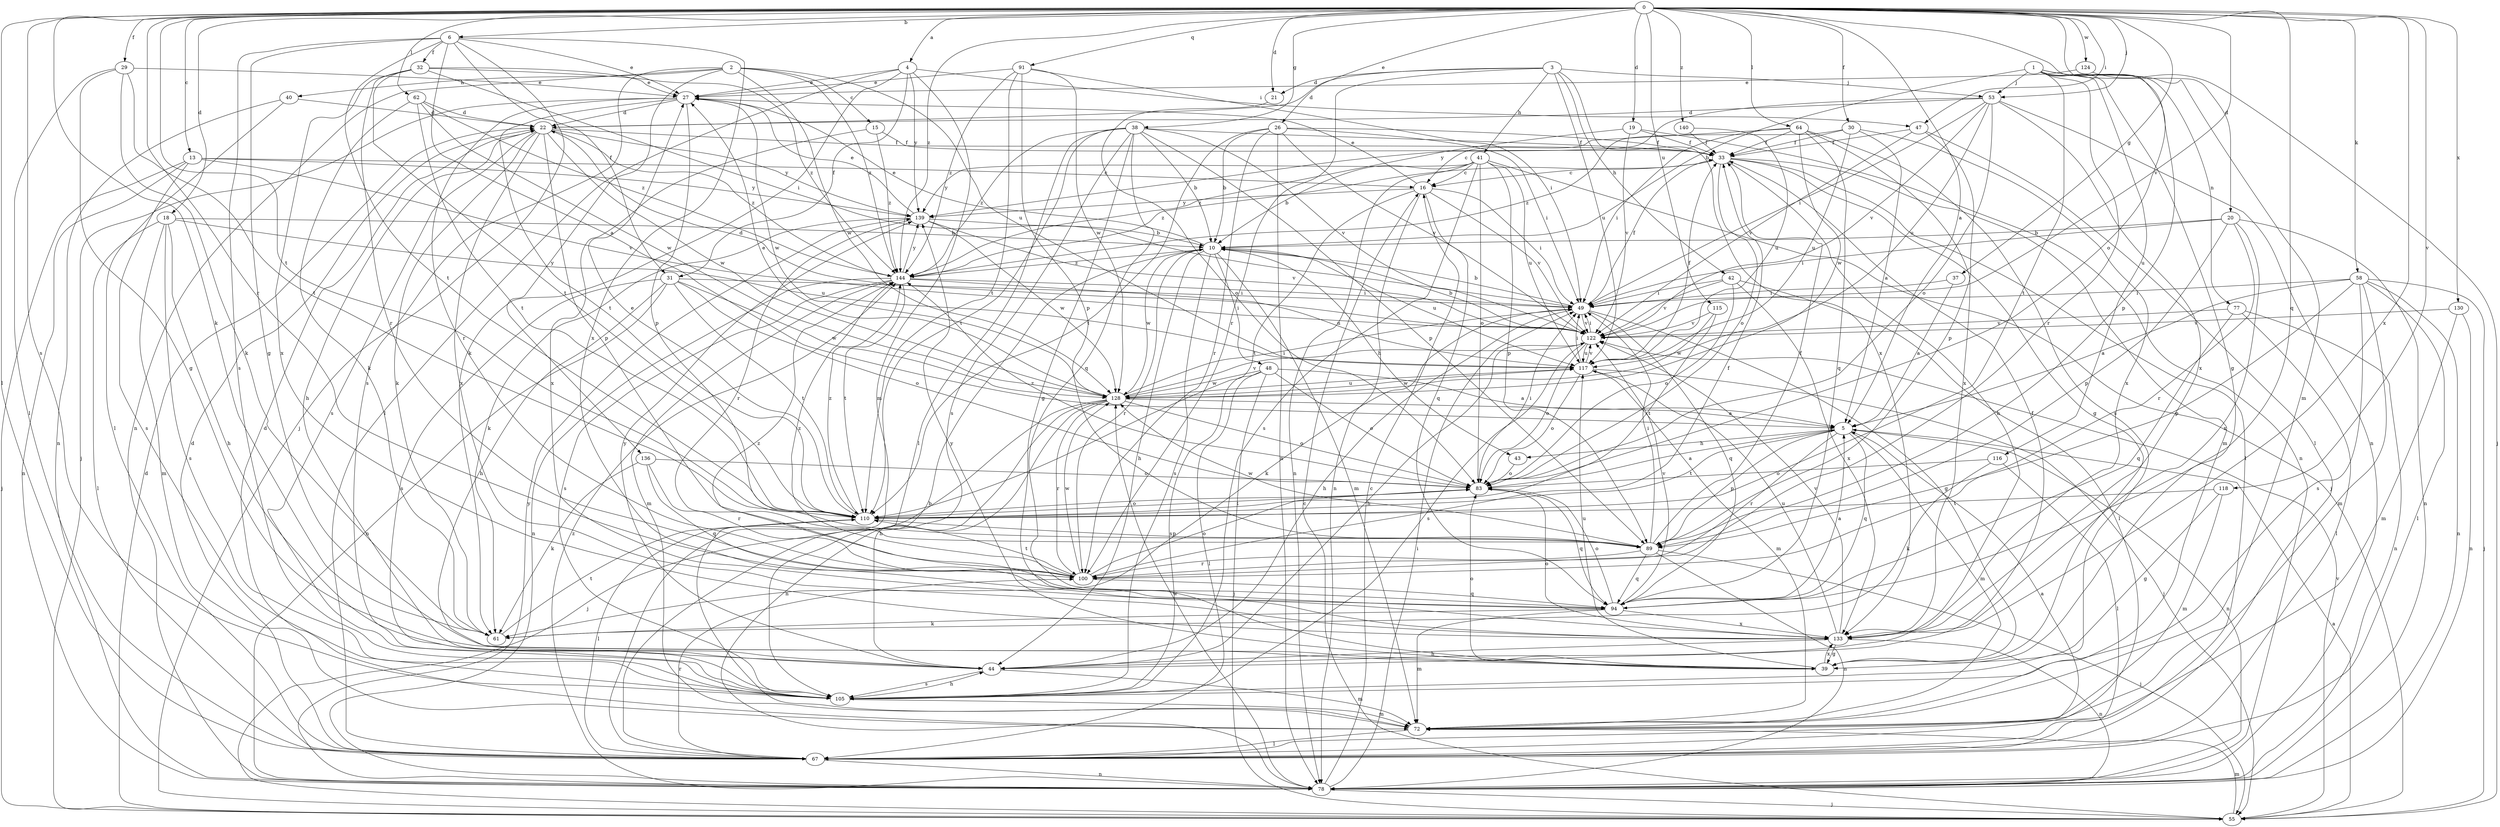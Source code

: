 strict digraph  {
0;
1;
2;
3;
4;
5;
6;
10;
13;
15;
16;
18;
19;
20;
21;
22;
26;
27;
29;
30;
31;
32;
33;
37;
38;
39;
40;
41;
42;
43;
44;
47;
48;
49;
53;
55;
58;
61;
62;
64;
67;
72;
77;
78;
83;
89;
91;
94;
100;
105;
110;
115;
116;
117;
118;
122;
124;
128;
130;
133;
136;
139;
140;
144;
0 -> 4  [label=a];
0 -> 5  [label=a];
0 -> 6  [label=b];
0 -> 13  [label=c];
0 -> 18  [label=d];
0 -> 19  [label=d];
0 -> 20  [label=d];
0 -> 21  [label=d];
0 -> 26  [label=e];
0 -> 29  [label=f];
0 -> 30  [label=f];
0 -> 37  [label=g];
0 -> 38  [label=g];
0 -> 47  [label=i];
0 -> 53  [label=j];
0 -> 58  [label=k];
0 -> 61  [label=k];
0 -> 62  [label=l];
0 -> 64  [label=l];
0 -> 67  [label=l];
0 -> 83  [label=o];
0 -> 91  [label=q];
0 -> 94  [label=q];
0 -> 100  [label=r];
0 -> 105  [label=s];
0 -> 110  [label=t];
0 -> 115  [label=u];
0 -> 118  [label=v];
0 -> 122  [label=v];
0 -> 124  [label=w];
0 -> 130  [label=x];
0 -> 133  [label=x];
0 -> 140  [label=z];
0 -> 144  [label=z];
1 -> 10  [label=b];
1 -> 39  [label=g];
1 -> 53  [label=j];
1 -> 72  [label=m];
1 -> 77  [label=n];
1 -> 89  [label=p];
1 -> 100  [label=r];
1 -> 110  [label=t];
1 -> 116  [label=u];
2 -> 15  [label=c];
2 -> 40  [label=h];
2 -> 78  [label=n];
2 -> 105  [label=s];
2 -> 117  [label=u];
2 -> 128  [label=w];
2 -> 136  [label=y];
2 -> 144  [label=z];
3 -> 21  [label=d];
3 -> 22  [label=d];
3 -> 41  [label=h];
3 -> 42  [label=h];
3 -> 53  [label=j];
3 -> 100  [label=r];
3 -> 117  [label=u];
3 -> 133  [label=x];
4 -> 27  [label=e];
4 -> 31  [label=f];
4 -> 47  [label=i];
4 -> 61  [label=k];
4 -> 67  [label=l];
4 -> 72  [label=m];
4 -> 139  [label=y];
5 -> 43  [label=h];
5 -> 72  [label=m];
5 -> 78  [label=n];
5 -> 89  [label=p];
5 -> 94  [label=q];
5 -> 100  [label=r];
5 -> 110  [label=t];
6 -> 5  [label=a];
6 -> 27  [label=e];
6 -> 31  [label=f];
6 -> 32  [label=f];
6 -> 39  [label=g];
6 -> 55  [label=j];
6 -> 105  [label=s];
6 -> 110  [label=t];
6 -> 133  [label=x];
10 -> 27  [label=e];
10 -> 43  [label=h];
10 -> 44  [label=h];
10 -> 48  [label=i];
10 -> 72  [label=m];
10 -> 100  [label=r];
10 -> 105  [label=s];
10 -> 117  [label=u];
10 -> 128  [label=w];
10 -> 144  [label=z];
13 -> 16  [label=c];
13 -> 55  [label=j];
13 -> 78  [label=n];
13 -> 105  [label=s];
13 -> 122  [label=v];
13 -> 139  [label=y];
15 -> 33  [label=f];
15 -> 133  [label=x];
15 -> 144  [label=z];
16 -> 27  [label=e];
16 -> 49  [label=i];
16 -> 78  [label=n];
16 -> 94  [label=q];
16 -> 110  [label=t];
16 -> 122  [label=v];
16 -> 139  [label=y];
18 -> 10  [label=b];
18 -> 44  [label=h];
18 -> 67  [label=l];
18 -> 72  [label=m];
18 -> 105  [label=s];
18 -> 117  [label=u];
19 -> 33  [label=f];
19 -> 78  [label=n];
19 -> 122  [label=v];
19 -> 144  [label=z];
20 -> 10  [label=b];
20 -> 49  [label=i];
20 -> 78  [label=n];
20 -> 89  [label=p];
20 -> 100  [label=r];
20 -> 133  [label=x];
21 -> 83  [label=o];
22 -> 33  [label=f];
22 -> 44  [label=h];
22 -> 61  [label=k];
22 -> 89  [label=p];
22 -> 105  [label=s];
22 -> 128  [label=w];
22 -> 133  [label=x];
22 -> 139  [label=y];
22 -> 144  [label=z];
26 -> 10  [label=b];
26 -> 33  [label=f];
26 -> 49  [label=i];
26 -> 78  [label=n];
26 -> 100  [label=r];
26 -> 110  [label=t];
26 -> 122  [label=v];
27 -> 22  [label=d];
27 -> 55  [label=j];
27 -> 89  [label=p];
27 -> 100  [label=r];
27 -> 110  [label=t];
27 -> 128  [label=w];
29 -> 27  [label=e];
29 -> 39  [label=g];
29 -> 61  [label=k];
29 -> 67  [label=l];
29 -> 110  [label=t];
30 -> 5  [label=a];
30 -> 33  [label=f];
30 -> 117  [label=u];
30 -> 133  [label=x];
30 -> 144  [label=z];
31 -> 44  [label=h];
31 -> 49  [label=i];
31 -> 78  [label=n];
31 -> 83  [label=o];
31 -> 105  [label=s];
31 -> 110  [label=t];
31 -> 128  [label=w];
32 -> 27  [label=e];
32 -> 49  [label=i];
32 -> 100  [label=r];
32 -> 110  [label=t];
32 -> 133  [label=x];
32 -> 144  [label=z];
33 -> 16  [label=c];
33 -> 39  [label=g];
33 -> 44  [label=h];
33 -> 67  [label=l];
33 -> 72  [label=m];
33 -> 83  [label=o];
33 -> 144  [label=z];
37 -> 5  [label=a];
37 -> 49  [label=i];
38 -> 10  [label=b];
38 -> 33  [label=f];
38 -> 39  [label=g];
38 -> 67  [label=l];
38 -> 89  [label=p];
38 -> 94  [label=q];
38 -> 105  [label=s];
38 -> 110  [label=t];
38 -> 122  [label=v];
38 -> 144  [label=z];
39 -> 83  [label=o];
39 -> 117  [label=u];
39 -> 133  [label=x];
39 -> 139  [label=y];
40 -> 22  [label=d];
40 -> 67  [label=l];
40 -> 78  [label=n];
41 -> 10  [label=b];
41 -> 16  [label=c];
41 -> 55  [label=j];
41 -> 78  [label=n];
41 -> 83  [label=o];
41 -> 89  [label=p];
41 -> 105  [label=s];
41 -> 117  [label=u];
41 -> 139  [label=y];
42 -> 49  [label=i];
42 -> 67  [label=l];
42 -> 83  [label=o];
42 -> 122  [label=v];
42 -> 133  [label=x];
43 -> 83  [label=o];
44 -> 33  [label=f];
44 -> 72  [label=m];
44 -> 105  [label=s];
44 -> 139  [label=y];
47 -> 33  [label=f];
47 -> 67  [label=l];
47 -> 89  [label=p];
47 -> 122  [label=v];
48 -> 5  [label=a];
48 -> 55  [label=j];
48 -> 67  [label=l];
48 -> 83  [label=o];
48 -> 105  [label=s];
48 -> 128  [label=w];
49 -> 10  [label=b];
49 -> 33  [label=f];
49 -> 39  [label=g];
49 -> 44  [label=h];
49 -> 61  [label=k];
49 -> 94  [label=q];
49 -> 122  [label=v];
53 -> 22  [label=d];
53 -> 49  [label=i];
53 -> 78  [label=n];
53 -> 83  [label=o];
53 -> 117  [label=u];
53 -> 122  [label=v];
53 -> 133  [label=x];
53 -> 139  [label=y];
55 -> 5  [label=a];
55 -> 16  [label=c];
55 -> 22  [label=d];
55 -> 72  [label=m];
55 -> 122  [label=v];
58 -> 5  [label=a];
58 -> 49  [label=i];
58 -> 55  [label=j];
58 -> 67  [label=l];
58 -> 72  [label=m];
58 -> 78  [label=n];
58 -> 89  [label=p];
58 -> 105  [label=s];
61 -> 110  [label=t];
62 -> 22  [label=d];
62 -> 61  [label=k];
62 -> 110  [label=t];
62 -> 128  [label=w];
62 -> 144  [label=z];
64 -> 16  [label=c];
64 -> 33  [label=f];
64 -> 49  [label=i];
64 -> 94  [label=q];
64 -> 105  [label=s];
64 -> 128  [label=w];
64 -> 133  [label=x];
67 -> 5  [label=a];
67 -> 10  [label=b];
67 -> 22  [label=d];
67 -> 78  [label=n];
67 -> 100  [label=r];
72 -> 22  [label=d];
72 -> 67  [label=l];
77 -> 67  [label=l];
77 -> 78  [label=n];
77 -> 94  [label=q];
77 -> 122  [label=v];
78 -> 16  [label=c];
78 -> 49  [label=i];
78 -> 55  [label=j];
78 -> 128  [label=w];
78 -> 139  [label=y];
78 -> 144  [label=z];
83 -> 5  [label=a];
83 -> 49  [label=i];
83 -> 94  [label=q];
83 -> 110  [label=t];
83 -> 144  [label=z];
89 -> 33  [label=f];
89 -> 49  [label=i];
89 -> 55  [label=j];
89 -> 78  [label=n];
89 -> 94  [label=q];
89 -> 100  [label=r];
89 -> 128  [label=w];
91 -> 27  [label=e];
91 -> 49  [label=i];
91 -> 89  [label=p];
91 -> 110  [label=t];
91 -> 128  [label=w];
91 -> 144  [label=z];
94 -> 5  [label=a];
94 -> 61  [label=k];
94 -> 72  [label=m];
94 -> 83  [label=o];
94 -> 122  [label=v];
94 -> 133  [label=x];
94 -> 144  [label=z];
100 -> 33  [label=f];
100 -> 83  [label=o];
100 -> 94  [label=q];
100 -> 110  [label=t];
100 -> 128  [label=w];
100 -> 144  [label=z];
105 -> 44  [label=h];
105 -> 72  [label=m];
110 -> 27  [label=e];
110 -> 67  [label=l];
110 -> 83  [label=o];
110 -> 89  [label=p];
110 -> 144  [label=z];
115 -> 110  [label=t];
115 -> 122  [label=v];
115 -> 128  [label=w];
116 -> 61  [label=k];
116 -> 67  [label=l];
116 -> 83  [label=o];
117 -> 33  [label=f];
117 -> 49  [label=i];
117 -> 55  [label=j];
117 -> 72  [label=m];
117 -> 83  [label=o];
117 -> 122  [label=v];
117 -> 128  [label=w];
118 -> 39  [label=g];
118 -> 72  [label=m];
118 -> 110  [label=t];
122 -> 10  [label=b];
122 -> 22  [label=d];
122 -> 44  [label=h];
122 -> 49  [label=i];
122 -> 83  [label=o];
122 -> 105  [label=s];
122 -> 117  [label=u];
124 -> 27  [label=e];
124 -> 55  [label=j];
128 -> 5  [label=a];
128 -> 27  [label=e];
128 -> 44  [label=h];
128 -> 49  [label=i];
128 -> 55  [label=j];
128 -> 78  [label=n];
128 -> 83  [label=o];
128 -> 100  [label=r];
128 -> 117  [label=u];
128 -> 122  [label=v];
130 -> 72  [label=m];
130 -> 78  [label=n];
130 -> 122  [label=v];
133 -> 39  [label=g];
133 -> 44  [label=h];
133 -> 78  [label=n];
133 -> 83  [label=o];
133 -> 117  [label=u];
133 -> 122  [label=v];
136 -> 61  [label=k];
136 -> 83  [label=o];
136 -> 94  [label=q];
136 -> 100  [label=r];
139 -> 10  [label=b];
139 -> 27  [label=e];
139 -> 61  [label=k];
139 -> 100  [label=r];
139 -> 122  [label=v];
139 -> 128  [label=w];
140 -> 33  [label=f];
140 -> 117  [label=u];
144 -> 49  [label=i];
144 -> 72  [label=m];
144 -> 78  [label=n];
144 -> 105  [label=s];
144 -> 110  [label=t];
144 -> 117  [label=u];
144 -> 139  [label=y];
}
